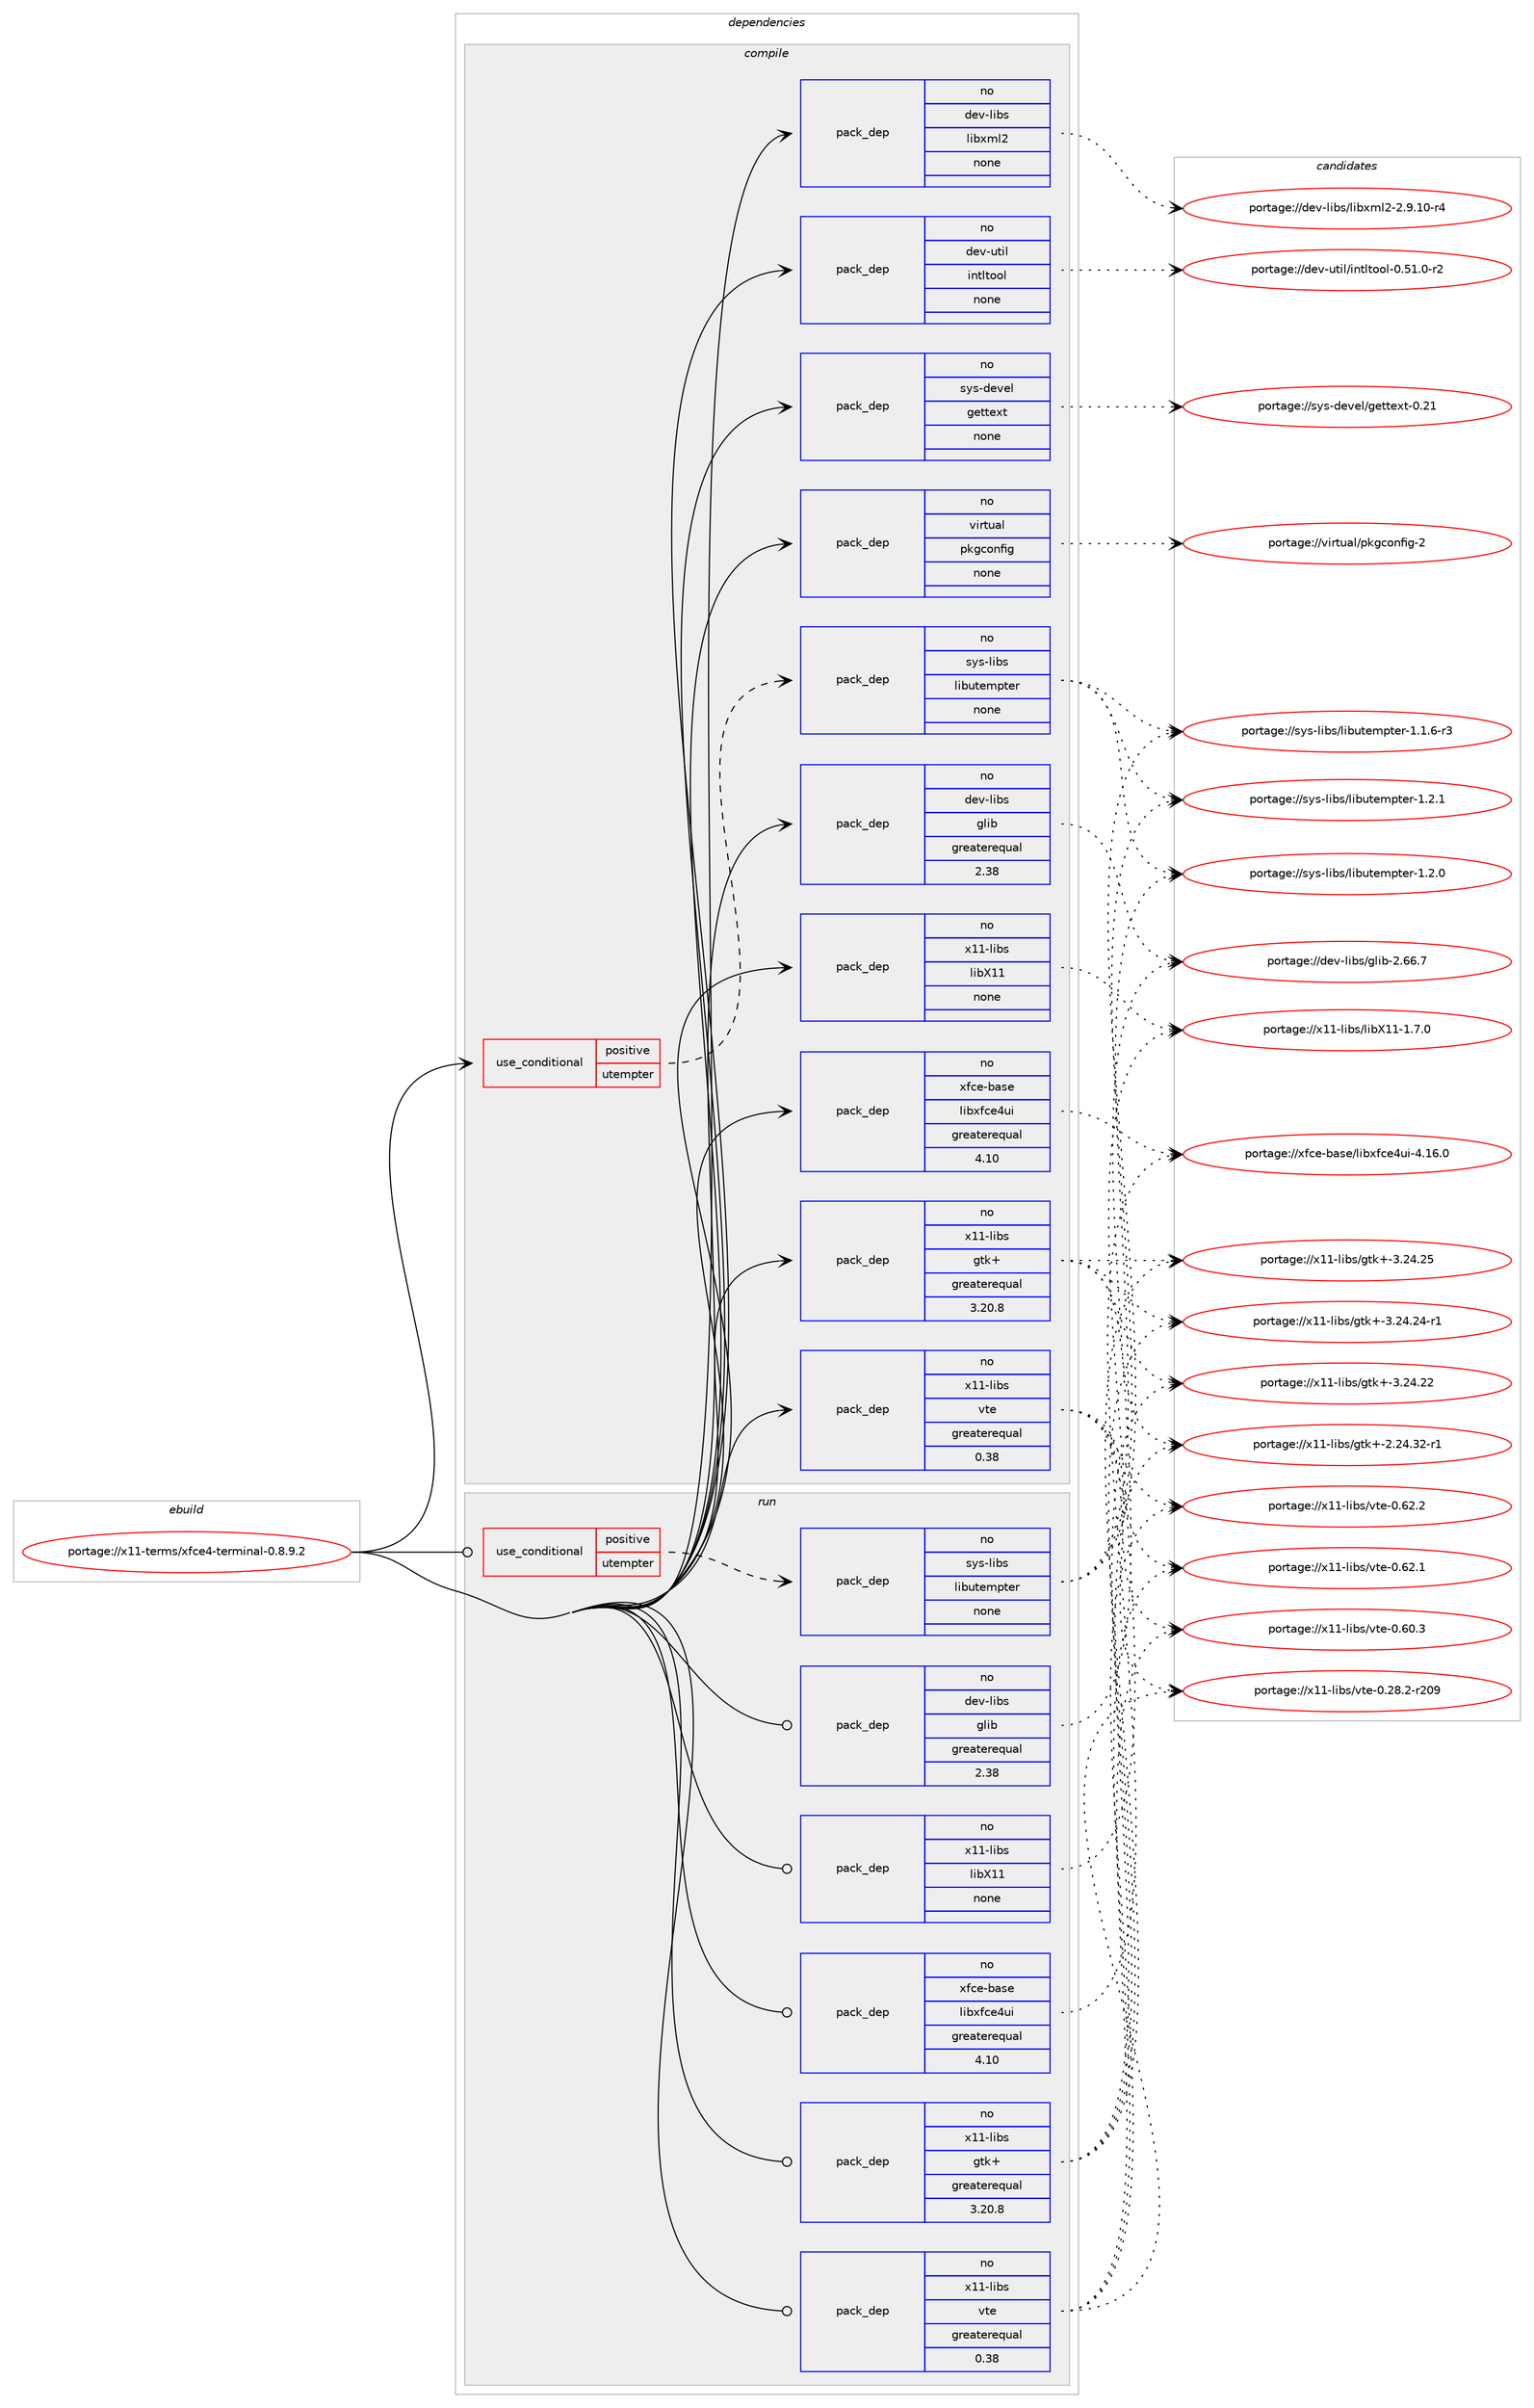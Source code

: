 digraph prolog {

# *************
# Graph options
# *************

newrank=true;
concentrate=true;
compound=true;
graph [rankdir=LR,fontname=Helvetica,fontsize=10,ranksep=1.5];#, ranksep=2.5, nodesep=0.2];
edge  [arrowhead=vee];
node  [fontname=Helvetica,fontsize=10];

# **********
# The ebuild
# **********

subgraph cluster_leftcol {
color=gray;
rank=same;
label=<<i>ebuild</i>>;
id [label="portage://x11-terms/xfce4-terminal-0.8.9.2", color=red, width=4, href="../x11-terms/xfce4-terminal-0.8.9.2.svg"];
}

# ****************
# The dependencies
# ****************

subgraph cluster_midcol {
color=gray;
label=<<i>dependencies</i>>;
subgraph cluster_compile {
fillcolor="#eeeeee";
style=filled;
label=<<i>compile</i>>;
subgraph cond189 {
dependency1037 [label=<<TABLE BORDER="0" CELLBORDER="1" CELLSPACING="0" CELLPADDING="4"><TR><TD ROWSPAN="3" CELLPADDING="10">use_conditional</TD></TR><TR><TD>positive</TD></TR><TR><TD>utempter</TD></TR></TABLE>>, shape=none, color=red];
subgraph pack840 {
dependency1038 [label=<<TABLE BORDER="0" CELLBORDER="1" CELLSPACING="0" CELLPADDING="4" WIDTH="220"><TR><TD ROWSPAN="6" CELLPADDING="30">pack_dep</TD></TR><TR><TD WIDTH="110">no</TD></TR><TR><TD>sys-libs</TD></TR><TR><TD>libutempter</TD></TR><TR><TD>none</TD></TR><TR><TD></TD></TR></TABLE>>, shape=none, color=blue];
}
dependency1037:e -> dependency1038:w [weight=20,style="dashed",arrowhead="vee"];
}
id:e -> dependency1037:w [weight=20,style="solid",arrowhead="vee"];
subgraph pack841 {
dependency1039 [label=<<TABLE BORDER="0" CELLBORDER="1" CELLSPACING="0" CELLPADDING="4" WIDTH="220"><TR><TD ROWSPAN="6" CELLPADDING="30">pack_dep</TD></TR><TR><TD WIDTH="110">no</TD></TR><TR><TD>dev-libs</TD></TR><TR><TD>glib</TD></TR><TR><TD>greaterequal</TD></TR><TR><TD>2.38</TD></TR></TABLE>>, shape=none, color=blue];
}
id:e -> dependency1039:w [weight=20,style="solid",arrowhead="vee"];
subgraph pack842 {
dependency1040 [label=<<TABLE BORDER="0" CELLBORDER="1" CELLSPACING="0" CELLPADDING="4" WIDTH="220"><TR><TD ROWSPAN="6" CELLPADDING="30">pack_dep</TD></TR><TR><TD WIDTH="110">no</TD></TR><TR><TD>dev-libs</TD></TR><TR><TD>libxml2</TD></TR><TR><TD>none</TD></TR><TR><TD></TD></TR></TABLE>>, shape=none, color=blue];
}
id:e -> dependency1040:w [weight=20,style="solid",arrowhead="vee"];
subgraph pack843 {
dependency1041 [label=<<TABLE BORDER="0" CELLBORDER="1" CELLSPACING="0" CELLPADDING="4" WIDTH="220"><TR><TD ROWSPAN="6" CELLPADDING="30">pack_dep</TD></TR><TR><TD WIDTH="110">no</TD></TR><TR><TD>dev-util</TD></TR><TR><TD>intltool</TD></TR><TR><TD>none</TD></TR><TR><TD></TD></TR></TABLE>>, shape=none, color=blue];
}
id:e -> dependency1041:w [weight=20,style="solid",arrowhead="vee"];
subgraph pack844 {
dependency1042 [label=<<TABLE BORDER="0" CELLBORDER="1" CELLSPACING="0" CELLPADDING="4" WIDTH="220"><TR><TD ROWSPAN="6" CELLPADDING="30">pack_dep</TD></TR><TR><TD WIDTH="110">no</TD></TR><TR><TD>sys-devel</TD></TR><TR><TD>gettext</TD></TR><TR><TD>none</TD></TR><TR><TD></TD></TR></TABLE>>, shape=none, color=blue];
}
id:e -> dependency1042:w [weight=20,style="solid",arrowhead="vee"];
subgraph pack845 {
dependency1043 [label=<<TABLE BORDER="0" CELLBORDER="1" CELLSPACING="0" CELLPADDING="4" WIDTH="220"><TR><TD ROWSPAN="6" CELLPADDING="30">pack_dep</TD></TR><TR><TD WIDTH="110">no</TD></TR><TR><TD>virtual</TD></TR><TR><TD>pkgconfig</TD></TR><TR><TD>none</TD></TR><TR><TD></TD></TR></TABLE>>, shape=none, color=blue];
}
id:e -> dependency1043:w [weight=20,style="solid",arrowhead="vee"];
subgraph pack846 {
dependency1044 [label=<<TABLE BORDER="0" CELLBORDER="1" CELLSPACING="0" CELLPADDING="4" WIDTH="220"><TR><TD ROWSPAN="6" CELLPADDING="30">pack_dep</TD></TR><TR><TD WIDTH="110">no</TD></TR><TR><TD>x11-libs</TD></TR><TR><TD>gtk+</TD></TR><TR><TD>greaterequal</TD></TR><TR><TD>3.20.8</TD></TR></TABLE>>, shape=none, color=blue];
}
id:e -> dependency1044:w [weight=20,style="solid",arrowhead="vee"];
subgraph pack847 {
dependency1045 [label=<<TABLE BORDER="0" CELLBORDER="1" CELLSPACING="0" CELLPADDING="4" WIDTH="220"><TR><TD ROWSPAN="6" CELLPADDING="30">pack_dep</TD></TR><TR><TD WIDTH="110">no</TD></TR><TR><TD>x11-libs</TD></TR><TR><TD>libX11</TD></TR><TR><TD>none</TD></TR><TR><TD></TD></TR></TABLE>>, shape=none, color=blue];
}
id:e -> dependency1045:w [weight=20,style="solid",arrowhead="vee"];
subgraph pack848 {
dependency1046 [label=<<TABLE BORDER="0" CELLBORDER="1" CELLSPACING="0" CELLPADDING="4" WIDTH="220"><TR><TD ROWSPAN="6" CELLPADDING="30">pack_dep</TD></TR><TR><TD WIDTH="110">no</TD></TR><TR><TD>x11-libs</TD></TR><TR><TD>vte</TD></TR><TR><TD>greaterequal</TD></TR><TR><TD>0.38</TD></TR></TABLE>>, shape=none, color=blue];
}
id:e -> dependency1046:w [weight=20,style="solid",arrowhead="vee"];
subgraph pack849 {
dependency1047 [label=<<TABLE BORDER="0" CELLBORDER="1" CELLSPACING="0" CELLPADDING="4" WIDTH="220"><TR><TD ROWSPAN="6" CELLPADDING="30">pack_dep</TD></TR><TR><TD WIDTH="110">no</TD></TR><TR><TD>xfce-base</TD></TR><TR><TD>libxfce4ui</TD></TR><TR><TD>greaterequal</TD></TR><TR><TD>4.10</TD></TR></TABLE>>, shape=none, color=blue];
}
id:e -> dependency1047:w [weight=20,style="solid",arrowhead="vee"];
}
subgraph cluster_compileandrun {
fillcolor="#eeeeee";
style=filled;
label=<<i>compile and run</i>>;
}
subgraph cluster_run {
fillcolor="#eeeeee";
style=filled;
label=<<i>run</i>>;
subgraph cond190 {
dependency1048 [label=<<TABLE BORDER="0" CELLBORDER="1" CELLSPACING="0" CELLPADDING="4"><TR><TD ROWSPAN="3" CELLPADDING="10">use_conditional</TD></TR><TR><TD>positive</TD></TR><TR><TD>utempter</TD></TR></TABLE>>, shape=none, color=red];
subgraph pack850 {
dependency1049 [label=<<TABLE BORDER="0" CELLBORDER="1" CELLSPACING="0" CELLPADDING="4" WIDTH="220"><TR><TD ROWSPAN="6" CELLPADDING="30">pack_dep</TD></TR><TR><TD WIDTH="110">no</TD></TR><TR><TD>sys-libs</TD></TR><TR><TD>libutempter</TD></TR><TR><TD>none</TD></TR><TR><TD></TD></TR></TABLE>>, shape=none, color=blue];
}
dependency1048:e -> dependency1049:w [weight=20,style="dashed",arrowhead="vee"];
}
id:e -> dependency1048:w [weight=20,style="solid",arrowhead="odot"];
subgraph pack851 {
dependency1050 [label=<<TABLE BORDER="0" CELLBORDER="1" CELLSPACING="0" CELLPADDING="4" WIDTH="220"><TR><TD ROWSPAN="6" CELLPADDING="30">pack_dep</TD></TR><TR><TD WIDTH="110">no</TD></TR><TR><TD>dev-libs</TD></TR><TR><TD>glib</TD></TR><TR><TD>greaterequal</TD></TR><TR><TD>2.38</TD></TR></TABLE>>, shape=none, color=blue];
}
id:e -> dependency1050:w [weight=20,style="solid",arrowhead="odot"];
subgraph pack852 {
dependency1051 [label=<<TABLE BORDER="0" CELLBORDER="1" CELLSPACING="0" CELLPADDING="4" WIDTH="220"><TR><TD ROWSPAN="6" CELLPADDING="30">pack_dep</TD></TR><TR><TD WIDTH="110">no</TD></TR><TR><TD>x11-libs</TD></TR><TR><TD>gtk+</TD></TR><TR><TD>greaterequal</TD></TR><TR><TD>3.20.8</TD></TR></TABLE>>, shape=none, color=blue];
}
id:e -> dependency1051:w [weight=20,style="solid",arrowhead="odot"];
subgraph pack853 {
dependency1052 [label=<<TABLE BORDER="0" CELLBORDER="1" CELLSPACING="0" CELLPADDING="4" WIDTH="220"><TR><TD ROWSPAN="6" CELLPADDING="30">pack_dep</TD></TR><TR><TD WIDTH="110">no</TD></TR><TR><TD>x11-libs</TD></TR><TR><TD>libX11</TD></TR><TR><TD>none</TD></TR><TR><TD></TD></TR></TABLE>>, shape=none, color=blue];
}
id:e -> dependency1052:w [weight=20,style="solid",arrowhead="odot"];
subgraph pack854 {
dependency1053 [label=<<TABLE BORDER="0" CELLBORDER="1" CELLSPACING="0" CELLPADDING="4" WIDTH="220"><TR><TD ROWSPAN="6" CELLPADDING="30">pack_dep</TD></TR><TR><TD WIDTH="110">no</TD></TR><TR><TD>x11-libs</TD></TR><TR><TD>vte</TD></TR><TR><TD>greaterequal</TD></TR><TR><TD>0.38</TD></TR></TABLE>>, shape=none, color=blue];
}
id:e -> dependency1053:w [weight=20,style="solid",arrowhead="odot"];
subgraph pack855 {
dependency1054 [label=<<TABLE BORDER="0" CELLBORDER="1" CELLSPACING="0" CELLPADDING="4" WIDTH="220"><TR><TD ROWSPAN="6" CELLPADDING="30">pack_dep</TD></TR><TR><TD WIDTH="110">no</TD></TR><TR><TD>xfce-base</TD></TR><TR><TD>libxfce4ui</TD></TR><TR><TD>greaterequal</TD></TR><TR><TD>4.10</TD></TR></TABLE>>, shape=none, color=blue];
}
id:e -> dependency1054:w [weight=20,style="solid",arrowhead="odot"];
}
}

# **************
# The candidates
# **************

subgraph cluster_choices {
rank=same;
color=gray;
label=<<i>candidates</i>>;

subgraph choice840 {
color=black;
nodesep=1;
choice11512111545108105981154710810598117116101109112116101114454946504649 [label="portage://sys-libs/libutempter-1.2.1", color=red, width=4,href="../sys-libs/libutempter-1.2.1.svg"];
choice11512111545108105981154710810598117116101109112116101114454946504648 [label="portage://sys-libs/libutempter-1.2.0", color=red, width=4,href="../sys-libs/libutempter-1.2.0.svg"];
choice115121115451081059811547108105981171161011091121161011144549464946544511451 [label="portage://sys-libs/libutempter-1.1.6-r3", color=red, width=4,href="../sys-libs/libutempter-1.1.6-r3.svg"];
dependency1038:e -> choice11512111545108105981154710810598117116101109112116101114454946504649:w [style=dotted,weight="100"];
dependency1038:e -> choice11512111545108105981154710810598117116101109112116101114454946504648:w [style=dotted,weight="100"];
dependency1038:e -> choice115121115451081059811547108105981171161011091121161011144549464946544511451:w [style=dotted,weight="100"];
}
subgraph choice841 {
color=black;
nodesep=1;
choice1001011184510810598115471031081059845504654544655 [label="portage://dev-libs/glib-2.66.7", color=red, width=4,href="../dev-libs/glib-2.66.7.svg"];
dependency1039:e -> choice1001011184510810598115471031081059845504654544655:w [style=dotted,weight="100"];
}
subgraph choice842 {
color=black;
nodesep=1;
choice1001011184510810598115471081059812010910850455046574649484511452 [label="portage://dev-libs/libxml2-2.9.10-r4", color=red, width=4,href="../dev-libs/libxml2-2.9.10-r4.svg"];
dependency1040:e -> choice1001011184510810598115471081059812010910850455046574649484511452:w [style=dotted,weight="100"];
}
subgraph choice843 {
color=black;
nodesep=1;
choice1001011184511711610510847105110116108116111111108454846534946484511450 [label="portage://dev-util/intltool-0.51.0-r2", color=red, width=4,href="../dev-util/intltool-0.51.0-r2.svg"];
dependency1041:e -> choice1001011184511711610510847105110116108116111111108454846534946484511450:w [style=dotted,weight="100"];
}
subgraph choice844 {
color=black;
nodesep=1;
choice11512111545100101118101108471031011161161011201164548465049 [label="portage://sys-devel/gettext-0.21", color=red, width=4,href="../sys-devel/gettext-0.21.svg"];
dependency1042:e -> choice11512111545100101118101108471031011161161011201164548465049:w [style=dotted,weight="100"];
}
subgraph choice845 {
color=black;
nodesep=1;
choice1181051141161179710847112107103991111101021051034550 [label="portage://virtual/pkgconfig-2", color=red, width=4,href="../virtual/pkgconfig-2.svg"];
dependency1043:e -> choice1181051141161179710847112107103991111101021051034550:w [style=dotted,weight="100"];
}
subgraph choice846 {
color=black;
nodesep=1;
choice1204949451081059811547103116107434551465052465053 [label="portage://x11-libs/gtk+-3.24.25", color=red, width=4,href="../x11-libs/gtk+-3.24.25.svg"];
choice12049494510810598115471031161074345514650524650524511449 [label="portage://x11-libs/gtk+-3.24.24-r1", color=red, width=4,href="../x11-libs/gtk+-3.24.24-r1.svg"];
choice1204949451081059811547103116107434551465052465050 [label="portage://x11-libs/gtk+-3.24.22", color=red, width=4,href="../x11-libs/gtk+-3.24.22.svg"];
choice12049494510810598115471031161074345504650524651504511449 [label="portage://x11-libs/gtk+-2.24.32-r1", color=red, width=4,href="../x11-libs/gtk+-2.24.32-r1.svg"];
dependency1044:e -> choice1204949451081059811547103116107434551465052465053:w [style=dotted,weight="100"];
dependency1044:e -> choice12049494510810598115471031161074345514650524650524511449:w [style=dotted,weight="100"];
dependency1044:e -> choice1204949451081059811547103116107434551465052465050:w [style=dotted,weight="100"];
dependency1044:e -> choice12049494510810598115471031161074345504650524651504511449:w [style=dotted,weight="100"];
}
subgraph choice847 {
color=black;
nodesep=1;
choice120494945108105981154710810598884949454946554648 [label="portage://x11-libs/libX11-1.7.0", color=red, width=4,href="../x11-libs/libX11-1.7.0.svg"];
dependency1045:e -> choice120494945108105981154710810598884949454946554648:w [style=dotted,weight="100"];
}
subgraph choice848 {
color=black;
nodesep=1;
choice120494945108105981154711811610145484654504650 [label="portage://x11-libs/vte-0.62.2", color=red, width=4,href="../x11-libs/vte-0.62.2.svg"];
choice120494945108105981154711811610145484654504649 [label="portage://x11-libs/vte-0.62.1", color=red, width=4,href="../x11-libs/vte-0.62.1.svg"];
choice120494945108105981154711811610145484654484651 [label="portage://x11-libs/vte-0.60.3", color=red, width=4,href="../x11-libs/vte-0.60.3.svg"];
choice12049494510810598115471181161014548465056465045114504857 [label="portage://x11-libs/vte-0.28.2-r209", color=red, width=4,href="../x11-libs/vte-0.28.2-r209.svg"];
dependency1046:e -> choice120494945108105981154711811610145484654504650:w [style=dotted,weight="100"];
dependency1046:e -> choice120494945108105981154711811610145484654504649:w [style=dotted,weight="100"];
dependency1046:e -> choice120494945108105981154711811610145484654484651:w [style=dotted,weight="100"];
dependency1046:e -> choice12049494510810598115471181161014548465056465045114504857:w [style=dotted,weight="100"];
}
subgraph choice849 {
color=black;
nodesep=1;
choice120102991014598971151014710810598120102991015211710545524649544648 [label="portage://xfce-base/libxfce4ui-4.16.0", color=red, width=4,href="../xfce-base/libxfce4ui-4.16.0.svg"];
dependency1047:e -> choice120102991014598971151014710810598120102991015211710545524649544648:w [style=dotted,weight="100"];
}
subgraph choice850 {
color=black;
nodesep=1;
choice11512111545108105981154710810598117116101109112116101114454946504649 [label="portage://sys-libs/libutempter-1.2.1", color=red, width=4,href="../sys-libs/libutempter-1.2.1.svg"];
choice11512111545108105981154710810598117116101109112116101114454946504648 [label="portage://sys-libs/libutempter-1.2.0", color=red, width=4,href="../sys-libs/libutempter-1.2.0.svg"];
choice115121115451081059811547108105981171161011091121161011144549464946544511451 [label="portage://sys-libs/libutempter-1.1.6-r3", color=red, width=4,href="../sys-libs/libutempter-1.1.6-r3.svg"];
dependency1049:e -> choice11512111545108105981154710810598117116101109112116101114454946504649:w [style=dotted,weight="100"];
dependency1049:e -> choice11512111545108105981154710810598117116101109112116101114454946504648:w [style=dotted,weight="100"];
dependency1049:e -> choice115121115451081059811547108105981171161011091121161011144549464946544511451:w [style=dotted,weight="100"];
}
subgraph choice851 {
color=black;
nodesep=1;
choice1001011184510810598115471031081059845504654544655 [label="portage://dev-libs/glib-2.66.7", color=red, width=4,href="../dev-libs/glib-2.66.7.svg"];
dependency1050:e -> choice1001011184510810598115471031081059845504654544655:w [style=dotted,weight="100"];
}
subgraph choice852 {
color=black;
nodesep=1;
choice1204949451081059811547103116107434551465052465053 [label="portage://x11-libs/gtk+-3.24.25", color=red, width=4,href="../x11-libs/gtk+-3.24.25.svg"];
choice12049494510810598115471031161074345514650524650524511449 [label="portage://x11-libs/gtk+-3.24.24-r1", color=red, width=4,href="../x11-libs/gtk+-3.24.24-r1.svg"];
choice1204949451081059811547103116107434551465052465050 [label="portage://x11-libs/gtk+-3.24.22", color=red, width=4,href="../x11-libs/gtk+-3.24.22.svg"];
choice12049494510810598115471031161074345504650524651504511449 [label="portage://x11-libs/gtk+-2.24.32-r1", color=red, width=4,href="../x11-libs/gtk+-2.24.32-r1.svg"];
dependency1051:e -> choice1204949451081059811547103116107434551465052465053:w [style=dotted,weight="100"];
dependency1051:e -> choice12049494510810598115471031161074345514650524650524511449:w [style=dotted,weight="100"];
dependency1051:e -> choice1204949451081059811547103116107434551465052465050:w [style=dotted,weight="100"];
dependency1051:e -> choice12049494510810598115471031161074345504650524651504511449:w [style=dotted,weight="100"];
}
subgraph choice853 {
color=black;
nodesep=1;
choice120494945108105981154710810598884949454946554648 [label="portage://x11-libs/libX11-1.7.0", color=red, width=4,href="../x11-libs/libX11-1.7.0.svg"];
dependency1052:e -> choice120494945108105981154710810598884949454946554648:w [style=dotted,weight="100"];
}
subgraph choice854 {
color=black;
nodesep=1;
choice120494945108105981154711811610145484654504650 [label="portage://x11-libs/vte-0.62.2", color=red, width=4,href="../x11-libs/vte-0.62.2.svg"];
choice120494945108105981154711811610145484654504649 [label="portage://x11-libs/vte-0.62.1", color=red, width=4,href="../x11-libs/vte-0.62.1.svg"];
choice120494945108105981154711811610145484654484651 [label="portage://x11-libs/vte-0.60.3", color=red, width=4,href="../x11-libs/vte-0.60.3.svg"];
choice12049494510810598115471181161014548465056465045114504857 [label="portage://x11-libs/vte-0.28.2-r209", color=red, width=4,href="../x11-libs/vte-0.28.2-r209.svg"];
dependency1053:e -> choice120494945108105981154711811610145484654504650:w [style=dotted,weight="100"];
dependency1053:e -> choice120494945108105981154711811610145484654504649:w [style=dotted,weight="100"];
dependency1053:e -> choice120494945108105981154711811610145484654484651:w [style=dotted,weight="100"];
dependency1053:e -> choice12049494510810598115471181161014548465056465045114504857:w [style=dotted,weight="100"];
}
subgraph choice855 {
color=black;
nodesep=1;
choice120102991014598971151014710810598120102991015211710545524649544648 [label="portage://xfce-base/libxfce4ui-4.16.0", color=red, width=4,href="../xfce-base/libxfce4ui-4.16.0.svg"];
dependency1054:e -> choice120102991014598971151014710810598120102991015211710545524649544648:w [style=dotted,weight="100"];
}
}

}
